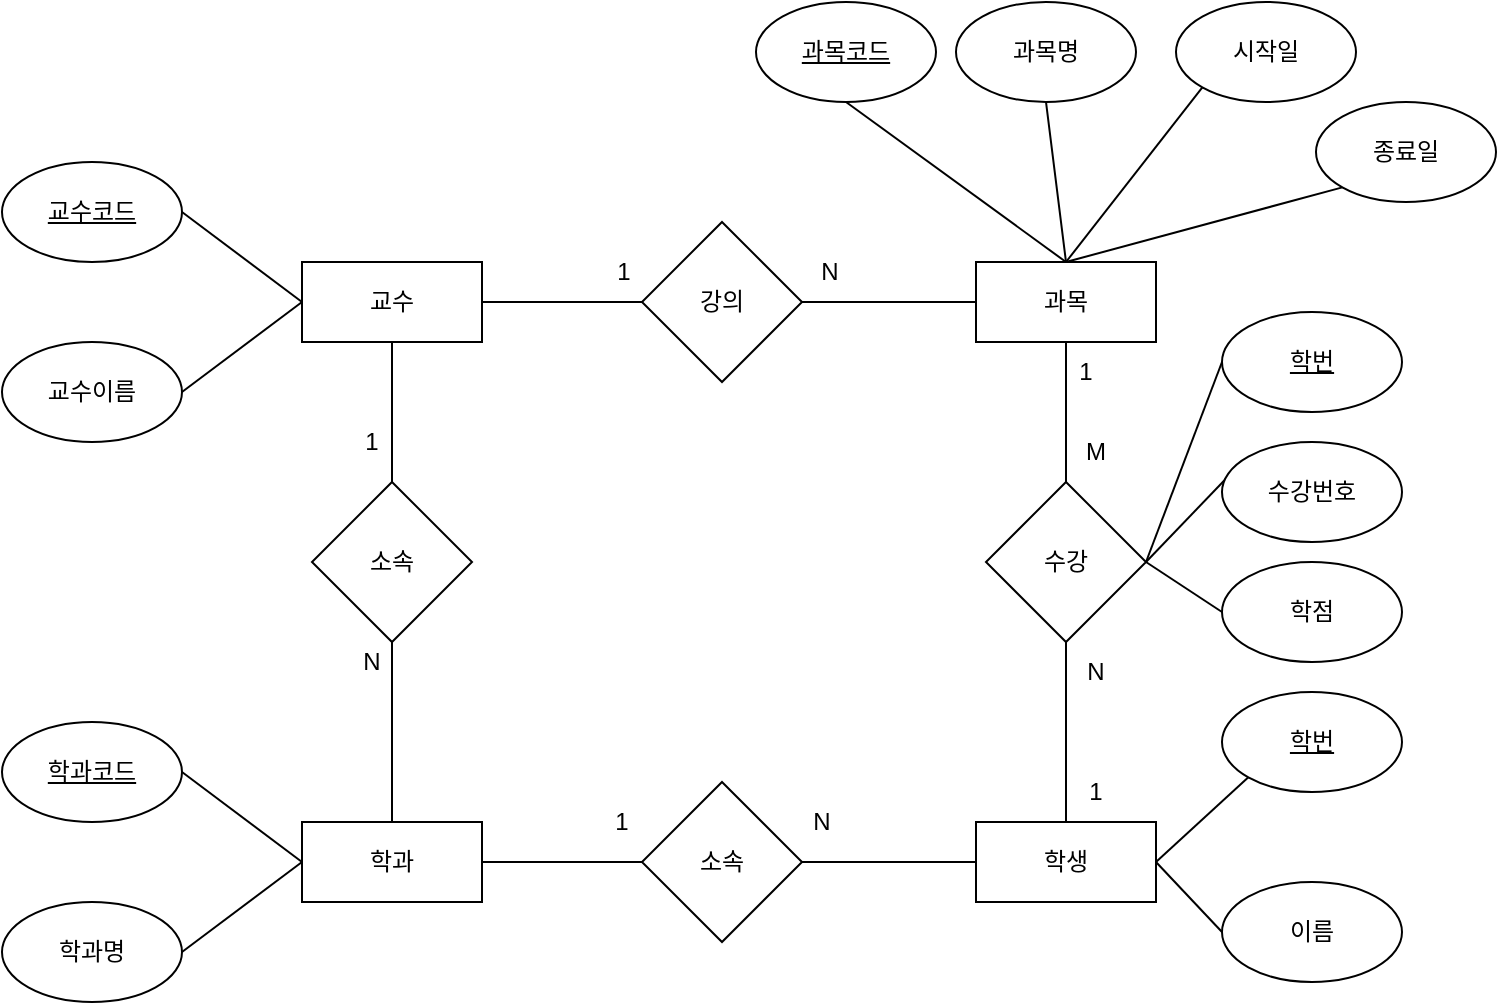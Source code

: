<mxfile version="24.8.3">
  <diagram name="학사관리-개념적모델링" id="8UJT5-Gdw5cyBBTEH6aJ">
    <mxGraphModel dx="606" dy="732" grid="1" gridSize="10" guides="1" tooltips="1" connect="1" arrows="1" fold="1" page="1" pageScale="1" pageWidth="827" pageHeight="1169" math="0" shadow="0">
      <root>
        <mxCell id="0" />
        <mxCell id="1" parent="0" />
        <mxCell id="pNxn_mAyNOOxfGAxsr0X-4" value="&lt;u&gt;교수코드&lt;/u&gt;" style="ellipse;whiteSpace=wrap;html=1;" vertex="1" parent="1">
          <mxGeometry x="80" y="270" width="90" height="50" as="geometry" />
        </mxCell>
        <mxCell id="pNxn_mAyNOOxfGAxsr0X-5" value="교수" style="rounded=0;whiteSpace=wrap;html=1;" vertex="1" parent="1">
          <mxGeometry x="230" y="320" width="90" height="40" as="geometry" />
        </mxCell>
        <mxCell id="pNxn_mAyNOOxfGAxsr0X-6" value="교수이름" style="ellipse;whiteSpace=wrap;html=1;" vertex="1" parent="1">
          <mxGeometry x="80" y="360" width="90" height="50" as="geometry" />
        </mxCell>
        <mxCell id="pNxn_mAyNOOxfGAxsr0X-7" value="" style="endArrow=none;html=1;rounded=0;entryX=1;entryY=0.5;entryDx=0;entryDy=0;exitX=0;exitY=0.5;exitDx=0;exitDy=0;" edge="1" parent="1" source="pNxn_mAyNOOxfGAxsr0X-5" target="pNxn_mAyNOOxfGAxsr0X-4">
          <mxGeometry width="50" height="50" relative="1" as="geometry">
            <mxPoint x="250" y="390" as="sourcePoint" />
            <mxPoint x="300" y="340" as="targetPoint" />
          </mxGeometry>
        </mxCell>
        <mxCell id="pNxn_mAyNOOxfGAxsr0X-8" value="" style="endArrow=none;html=1;rounded=0;entryX=1;entryY=0.5;entryDx=0;entryDy=0;exitX=0;exitY=0.5;exitDx=0;exitDy=0;" edge="1" parent="1" source="pNxn_mAyNOOxfGAxsr0X-5" target="pNxn_mAyNOOxfGAxsr0X-6">
          <mxGeometry width="50" height="50" relative="1" as="geometry">
            <mxPoint x="240" y="350" as="sourcePoint" />
            <mxPoint x="180" y="275" as="targetPoint" />
          </mxGeometry>
        </mxCell>
        <mxCell id="pNxn_mAyNOOxfGAxsr0X-9" value="" style="endArrow=none;html=1;rounded=0;entryX=0.5;entryY=1;entryDx=0;entryDy=0;exitX=0.5;exitY=0;exitDx=0;exitDy=0;" edge="1" parent="1" source="pNxn_mAyNOOxfGAxsr0X-10" target="pNxn_mAyNOOxfGAxsr0X-5">
          <mxGeometry width="50" height="50" relative="1" as="geometry">
            <mxPoint x="275" y="470" as="sourcePoint" />
            <mxPoint x="180" y="275" as="targetPoint" />
          </mxGeometry>
        </mxCell>
        <mxCell id="pNxn_mAyNOOxfGAxsr0X-10" value="소속" style="rhombus;whiteSpace=wrap;html=1;" vertex="1" parent="1">
          <mxGeometry x="235" y="430" width="80" height="80" as="geometry" />
        </mxCell>
        <mxCell id="pNxn_mAyNOOxfGAxsr0X-11" value="&lt;u&gt;학과코드&lt;/u&gt;" style="ellipse;whiteSpace=wrap;html=1;" vertex="1" parent="1">
          <mxGeometry x="80" y="550" width="90" height="50" as="geometry" />
        </mxCell>
        <mxCell id="pNxn_mAyNOOxfGAxsr0X-12" value="학과" style="rounded=0;whiteSpace=wrap;html=1;" vertex="1" parent="1">
          <mxGeometry x="230" y="600" width="90" height="40" as="geometry" />
        </mxCell>
        <mxCell id="pNxn_mAyNOOxfGAxsr0X-13" value="학과명" style="ellipse;whiteSpace=wrap;html=1;" vertex="1" parent="1">
          <mxGeometry x="80" y="640" width="90" height="50" as="geometry" />
        </mxCell>
        <mxCell id="pNxn_mAyNOOxfGAxsr0X-14" value="" style="endArrow=none;html=1;rounded=0;entryX=1;entryY=0.5;entryDx=0;entryDy=0;exitX=0;exitY=0.5;exitDx=0;exitDy=0;" edge="1" parent="1" source="pNxn_mAyNOOxfGAxsr0X-12" target="pNxn_mAyNOOxfGAxsr0X-11">
          <mxGeometry width="50" height="50" relative="1" as="geometry">
            <mxPoint x="250" y="670" as="sourcePoint" />
            <mxPoint x="300" y="620" as="targetPoint" />
          </mxGeometry>
        </mxCell>
        <mxCell id="pNxn_mAyNOOxfGAxsr0X-15" value="" style="endArrow=none;html=1;rounded=0;entryX=1;entryY=0.5;entryDx=0;entryDy=0;exitX=0;exitY=0.5;exitDx=0;exitDy=0;" edge="1" parent="1" source="pNxn_mAyNOOxfGAxsr0X-12" target="pNxn_mAyNOOxfGAxsr0X-13">
          <mxGeometry width="50" height="50" relative="1" as="geometry">
            <mxPoint x="240" y="630" as="sourcePoint" />
            <mxPoint x="180" y="555" as="targetPoint" />
          </mxGeometry>
        </mxCell>
        <mxCell id="pNxn_mAyNOOxfGAxsr0X-16" value="과목" style="rounded=0;whiteSpace=wrap;html=1;" vertex="1" parent="1">
          <mxGeometry x="567" y="320" width="90" height="40" as="geometry" />
        </mxCell>
        <mxCell id="pNxn_mAyNOOxfGAxsr0X-17" value="&lt;u&gt;과목코드&lt;/u&gt;" style="ellipse;whiteSpace=wrap;html=1;" vertex="1" parent="1">
          <mxGeometry x="457" y="190" width="90" height="50" as="geometry" />
        </mxCell>
        <mxCell id="pNxn_mAyNOOxfGAxsr0X-18" value="과목명" style="ellipse;whiteSpace=wrap;html=1;" vertex="1" parent="1">
          <mxGeometry x="557" y="190" width="90" height="50" as="geometry" />
        </mxCell>
        <mxCell id="pNxn_mAyNOOxfGAxsr0X-19" value="" style="endArrow=none;html=1;rounded=0;entryX=0.5;entryY=0;entryDx=0;entryDy=0;exitX=0.5;exitY=1;exitDx=0;exitDy=0;" edge="1" parent="1" target="pNxn_mAyNOOxfGAxsr0X-16" source="pNxn_mAyNOOxfGAxsr0X-17">
          <mxGeometry width="50" height="50" relative="1" as="geometry">
            <mxPoint x="667" y="435" as="sourcePoint" />
            <mxPoint x="607" y="390" as="targetPoint" />
          </mxGeometry>
        </mxCell>
        <mxCell id="pNxn_mAyNOOxfGAxsr0X-20" value="" style="endArrow=none;html=1;rounded=0;entryX=1;entryY=0.5;entryDx=0;entryDy=0;exitX=0;exitY=0.5;exitDx=0;exitDy=0;" edge="1" parent="1" target="pNxn_mAyNOOxfGAxsr0X-5" source="pNxn_mAyNOOxfGAxsr0X-26">
          <mxGeometry width="50" height="50" relative="1" as="geometry">
            <mxPoint x="390" y="340" as="sourcePoint" />
            <mxPoint x="370" y="345" as="targetPoint" />
          </mxGeometry>
        </mxCell>
        <mxCell id="pNxn_mAyNOOxfGAxsr0X-21" value="시작일" style="ellipse;whiteSpace=wrap;html=1;" vertex="1" parent="1">
          <mxGeometry x="667" y="190" width="90" height="50" as="geometry" />
        </mxCell>
        <mxCell id="pNxn_mAyNOOxfGAxsr0X-22" value="종료일" style="ellipse;whiteSpace=wrap;html=1;" vertex="1" parent="1">
          <mxGeometry x="737" y="240" width="90" height="50" as="geometry" />
        </mxCell>
        <mxCell id="pNxn_mAyNOOxfGAxsr0X-23" value="" style="endArrow=none;html=1;rounded=0;entryX=0.5;entryY=0;entryDx=0;entryDy=0;exitX=0.5;exitY=1;exitDx=0;exitDy=0;" edge="1" parent="1" source="pNxn_mAyNOOxfGAxsr0X-18" target="pNxn_mAyNOOxfGAxsr0X-16">
          <mxGeometry width="50" height="50" relative="1" as="geometry">
            <mxPoint x="602" y="280" as="sourcePoint" />
            <mxPoint x="622" y="330" as="targetPoint" />
          </mxGeometry>
        </mxCell>
        <mxCell id="pNxn_mAyNOOxfGAxsr0X-24" value="" style="endArrow=none;html=1;rounded=0;entryX=0;entryY=1;entryDx=0;entryDy=0;exitX=0.5;exitY=0;exitDx=0;exitDy=0;" edge="1" parent="1" source="pNxn_mAyNOOxfGAxsr0X-16" target="pNxn_mAyNOOxfGAxsr0X-21">
          <mxGeometry width="50" height="50" relative="1" as="geometry">
            <mxPoint x="612" y="290" as="sourcePoint" />
            <mxPoint x="632" y="340" as="targetPoint" />
          </mxGeometry>
        </mxCell>
        <mxCell id="pNxn_mAyNOOxfGAxsr0X-25" value="" style="endArrow=none;html=1;rounded=0;entryX=0;entryY=1;entryDx=0;entryDy=0;exitX=0.5;exitY=0;exitDx=0;exitDy=0;" edge="1" parent="1" source="pNxn_mAyNOOxfGAxsr0X-16" target="pNxn_mAyNOOxfGAxsr0X-22">
          <mxGeometry width="50" height="50" relative="1" as="geometry">
            <mxPoint x="622" y="300" as="sourcePoint" />
            <mxPoint x="642" y="350" as="targetPoint" />
          </mxGeometry>
        </mxCell>
        <mxCell id="pNxn_mAyNOOxfGAxsr0X-26" value="강의" style="rhombus;whiteSpace=wrap;html=1;" vertex="1" parent="1">
          <mxGeometry x="400" y="300" width="80" height="80" as="geometry" />
        </mxCell>
        <mxCell id="pNxn_mAyNOOxfGAxsr0X-28" value="" style="endArrow=none;html=1;rounded=0;entryX=1;entryY=0.5;entryDx=0;entryDy=0;exitX=0;exitY=0.5;exitDx=0;exitDy=0;" edge="1" parent="1" source="pNxn_mAyNOOxfGAxsr0X-16" target="pNxn_mAyNOOxfGAxsr0X-26">
          <mxGeometry width="50" height="50" relative="1" as="geometry">
            <mxPoint x="410" y="350" as="sourcePoint" />
            <mxPoint x="330" y="350" as="targetPoint" />
          </mxGeometry>
        </mxCell>
        <mxCell id="pNxn_mAyNOOxfGAxsr0X-30" value="" style="endArrow=none;html=1;rounded=0;entryX=0.5;entryY=1;entryDx=0;entryDy=0;exitX=0.5;exitY=0;exitDx=0;exitDy=0;" edge="1" parent="1" source="pNxn_mAyNOOxfGAxsr0X-12" target="pNxn_mAyNOOxfGAxsr0X-10">
          <mxGeometry width="50" height="50" relative="1" as="geometry">
            <mxPoint x="285" y="440" as="sourcePoint" />
            <mxPoint x="285" y="370" as="targetPoint" />
          </mxGeometry>
        </mxCell>
        <mxCell id="pNxn_mAyNOOxfGAxsr0X-31" value="&lt;u&gt;학번&lt;/u&gt;" style="ellipse;whiteSpace=wrap;html=1;" vertex="1" parent="1">
          <mxGeometry x="690" y="535" width="90" height="50" as="geometry" />
        </mxCell>
        <mxCell id="pNxn_mAyNOOxfGAxsr0X-32" value="학생" style="rounded=0;whiteSpace=wrap;html=1;" vertex="1" parent="1">
          <mxGeometry x="567" y="600" width="90" height="40" as="geometry" />
        </mxCell>
        <mxCell id="pNxn_mAyNOOxfGAxsr0X-33" value="이름" style="ellipse;whiteSpace=wrap;html=1;" vertex="1" parent="1">
          <mxGeometry x="690" y="630" width="90" height="50" as="geometry" />
        </mxCell>
        <mxCell id="pNxn_mAyNOOxfGAxsr0X-34" value="" style="endArrow=none;html=1;rounded=0;entryX=1;entryY=0.5;entryDx=0;entryDy=0;exitX=0;exitY=1;exitDx=0;exitDy=0;" edge="1" parent="1" source="pNxn_mAyNOOxfGAxsr0X-31" target="pNxn_mAyNOOxfGAxsr0X-32">
          <mxGeometry width="50" height="50" relative="1" as="geometry">
            <mxPoint x="667" y="740" as="sourcePoint" />
            <mxPoint x="760" y="730" as="targetPoint" />
          </mxGeometry>
        </mxCell>
        <mxCell id="pNxn_mAyNOOxfGAxsr0X-35" value="" style="endArrow=none;html=1;rounded=0;entryX=0;entryY=0.5;entryDx=0;entryDy=0;exitX=1;exitY=0.5;exitDx=0;exitDy=0;" edge="1" parent="1" source="pNxn_mAyNOOxfGAxsr0X-32" target="pNxn_mAyNOOxfGAxsr0X-33">
          <mxGeometry width="50" height="50" relative="1" as="geometry">
            <mxPoint x="667" y="740" as="sourcePoint" />
            <mxPoint x="640" y="665" as="targetPoint" />
          </mxGeometry>
        </mxCell>
        <mxCell id="pNxn_mAyNOOxfGAxsr0X-36" value="" style="endArrow=none;html=1;rounded=0;entryX=0.5;entryY=1;entryDx=0;entryDy=0;exitX=0.5;exitY=0;exitDx=0;exitDy=0;" edge="1" parent="1" source="pNxn_mAyNOOxfGAxsr0X-37" target="pNxn_mAyNOOxfGAxsr0X-16">
          <mxGeometry width="50" height="50" relative="1" as="geometry">
            <mxPoint x="527" y="534" as="sourcePoint" />
            <mxPoint x="440" y="534" as="targetPoint" />
          </mxGeometry>
        </mxCell>
        <mxCell id="pNxn_mAyNOOxfGAxsr0X-37" value="수강" style="rhombus;whiteSpace=wrap;html=1;" vertex="1" parent="1">
          <mxGeometry x="572" y="430" width="80" height="80" as="geometry" />
        </mxCell>
        <mxCell id="pNxn_mAyNOOxfGAxsr0X-38" value="" style="endArrow=none;html=1;rounded=0;entryX=0.5;entryY=1;entryDx=0;entryDy=0;exitX=0.5;exitY=0;exitDx=0;exitDy=0;" edge="1" parent="1" source="pNxn_mAyNOOxfGAxsr0X-32" target="pNxn_mAyNOOxfGAxsr0X-37">
          <mxGeometry width="50" height="50" relative="1" as="geometry">
            <mxPoint x="622" y="440" as="sourcePoint" />
            <mxPoint x="622" y="370" as="targetPoint" />
          </mxGeometry>
        </mxCell>
        <mxCell id="pNxn_mAyNOOxfGAxsr0X-39" value="소속" style="rhombus;whiteSpace=wrap;html=1;" vertex="1" parent="1">
          <mxGeometry x="400" y="580" width="80" height="80" as="geometry" />
        </mxCell>
        <mxCell id="pNxn_mAyNOOxfGAxsr0X-40" value="" style="endArrow=none;html=1;rounded=0;entryX=0;entryY=0.5;entryDx=0;entryDy=0;exitX=1;exitY=0.5;exitDx=0;exitDy=0;" edge="1" parent="1" source="pNxn_mAyNOOxfGAxsr0X-39" target="pNxn_mAyNOOxfGAxsr0X-32">
          <mxGeometry width="50" height="50" relative="1" as="geometry">
            <mxPoint x="622" y="610" as="sourcePoint" />
            <mxPoint x="622" y="520" as="targetPoint" />
          </mxGeometry>
        </mxCell>
        <mxCell id="pNxn_mAyNOOxfGAxsr0X-41" value="" style="endArrow=none;html=1;rounded=0;entryX=1;entryY=0.5;entryDx=0;entryDy=0;exitX=0;exitY=0.5;exitDx=0;exitDy=0;" edge="1" parent="1" source="pNxn_mAyNOOxfGAxsr0X-39" target="pNxn_mAyNOOxfGAxsr0X-12">
          <mxGeometry width="50" height="50" relative="1" as="geometry">
            <mxPoint x="632" y="620" as="sourcePoint" />
            <mxPoint x="632" y="530" as="targetPoint" />
          </mxGeometry>
        </mxCell>
        <mxCell id="pNxn_mAyNOOxfGAxsr0X-42" value="N" style="text;html=1;align=center;verticalAlign=middle;whiteSpace=wrap;rounded=0;" vertex="1" parent="1">
          <mxGeometry x="597" y="510" width="60" height="30" as="geometry" />
        </mxCell>
        <mxCell id="pNxn_mAyNOOxfGAxsr0X-43" value="M" style="text;html=1;align=center;verticalAlign=middle;whiteSpace=wrap;rounded=0;" vertex="1" parent="1">
          <mxGeometry x="597" y="400" width="60" height="30" as="geometry" />
        </mxCell>
        <mxCell id="pNxn_mAyNOOxfGAxsr0X-44" value="1" style="text;html=1;align=center;verticalAlign=middle;whiteSpace=wrap;rounded=0;" vertex="1" parent="1">
          <mxGeometry x="361" y="310" width="60" height="30" as="geometry" />
        </mxCell>
        <mxCell id="pNxn_mAyNOOxfGAxsr0X-45" value="N" style="text;html=1;align=center;verticalAlign=middle;whiteSpace=wrap;rounded=0;" vertex="1" parent="1">
          <mxGeometry x="464" y="310" width="60" height="30" as="geometry" />
        </mxCell>
        <mxCell id="pNxn_mAyNOOxfGAxsr0X-46" value="N" style="text;html=1;align=center;verticalAlign=middle;whiteSpace=wrap;rounded=0;" vertex="1" parent="1">
          <mxGeometry x="235" y="505" width="60" height="30" as="geometry" />
        </mxCell>
        <mxCell id="pNxn_mAyNOOxfGAxsr0X-47" value="1" style="text;html=1;align=center;verticalAlign=middle;whiteSpace=wrap;rounded=0;" vertex="1" parent="1">
          <mxGeometry x="235" y="395" width="60" height="30" as="geometry" />
        </mxCell>
        <mxCell id="pNxn_mAyNOOxfGAxsr0X-48" value="1" style="text;html=1;align=center;verticalAlign=middle;whiteSpace=wrap;rounded=0;" vertex="1" parent="1">
          <mxGeometry x="360" y="585" width="60" height="30" as="geometry" />
        </mxCell>
        <mxCell id="pNxn_mAyNOOxfGAxsr0X-49" value="N" style="text;html=1;align=center;verticalAlign=middle;whiteSpace=wrap;rounded=0;" vertex="1" parent="1">
          <mxGeometry x="460" y="585" width="60" height="30" as="geometry" />
        </mxCell>
        <mxCell id="pNxn_mAyNOOxfGAxsr0X-50" value="" style="endArrow=none;html=1;rounded=0;entryX=1;entryY=0.5;entryDx=0;entryDy=0;" edge="1" parent="1" target="pNxn_mAyNOOxfGAxsr0X-37">
          <mxGeometry width="50" height="50" relative="1" as="geometry">
            <mxPoint x="700" y="420" as="sourcePoint" />
            <mxPoint x="622" y="520" as="targetPoint" />
          </mxGeometry>
        </mxCell>
        <mxCell id="pNxn_mAyNOOxfGAxsr0X-52" value="수강번호" style="ellipse;whiteSpace=wrap;html=1;" vertex="1" parent="1">
          <mxGeometry x="690" y="410" width="90" height="50" as="geometry" />
        </mxCell>
        <mxCell id="pNxn_mAyNOOxfGAxsr0X-53" value="학점" style="ellipse;whiteSpace=wrap;html=1;" vertex="1" parent="1">
          <mxGeometry x="690" y="470" width="90" height="50" as="geometry" />
        </mxCell>
        <mxCell id="pNxn_mAyNOOxfGAxsr0X-54" value="" style="endArrow=none;html=1;rounded=0;entryX=1;entryY=0.5;entryDx=0;entryDy=0;exitX=0;exitY=0.5;exitDx=0;exitDy=0;" edge="1" parent="1" source="pNxn_mAyNOOxfGAxsr0X-53" target="pNxn_mAyNOOxfGAxsr0X-37">
          <mxGeometry width="50" height="50" relative="1" as="geometry">
            <mxPoint x="710" y="430" as="sourcePoint" />
            <mxPoint x="662" y="480" as="targetPoint" />
          </mxGeometry>
        </mxCell>
        <mxCell id="pNxn_mAyNOOxfGAxsr0X-55" value="&lt;u&gt;학번&lt;/u&gt;" style="ellipse;whiteSpace=wrap;html=1;" vertex="1" parent="1">
          <mxGeometry x="690" y="345" width="90" height="50" as="geometry" />
        </mxCell>
        <mxCell id="pNxn_mAyNOOxfGAxsr0X-57" value="" style="endArrow=none;html=1;rounded=0;entryX=1;entryY=0.5;entryDx=0;entryDy=0;exitX=0;exitY=0.5;exitDx=0;exitDy=0;" edge="1" parent="1" source="pNxn_mAyNOOxfGAxsr0X-55" target="pNxn_mAyNOOxfGAxsr0X-37">
          <mxGeometry width="50" height="50" relative="1" as="geometry">
            <mxPoint x="710" y="430" as="sourcePoint" />
            <mxPoint x="662" y="480" as="targetPoint" />
          </mxGeometry>
        </mxCell>
        <mxCell id="pNxn_mAyNOOxfGAxsr0X-58" value="1" style="text;html=1;align=center;verticalAlign=middle;whiteSpace=wrap;rounded=0;" vertex="1" parent="1">
          <mxGeometry x="592" y="360" width="60" height="30" as="geometry" />
        </mxCell>
        <mxCell id="pNxn_mAyNOOxfGAxsr0X-59" value="1" style="text;html=1;align=center;verticalAlign=middle;whiteSpace=wrap;rounded=0;" vertex="1" parent="1">
          <mxGeometry x="597" y="570" width="60" height="30" as="geometry" />
        </mxCell>
      </root>
    </mxGraphModel>
  </diagram>
</mxfile>
